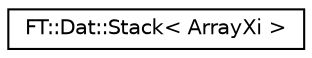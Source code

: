 digraph "Graphical Class Hierarchy"
{
 // LATEX_PDF_SIZE
  edge [fontname="Helvetica",fontsize="10",labelfontname="Helvetica",labelfontsize="10"];
  node [fontname="Helvetica",fontsize="10",shape=record];
  rankdir="LR";
  Node0 [label="FT::Dat::Stack\< ArrayXi \>",height=0.2,width=0.4,color="black", fillcolor="white", style="filled",URL="$d8/d30/classFT_1_1Dat_1_1Stack.html",tooltip=" "];
}
